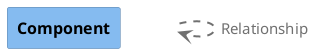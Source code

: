@startuml
set separator none

skinparam {
  shadowing false
  arrowFontSize 15
  defaultTextAlignment center
  wrapWidth 100
  maxMessageSize 100
}
hide stereotype

skinparam rectangle<<_transparent>> {
  BorderColor transparent
  BackgroundColor transparent
  FontColor transparent
}

skinparam rectangle<<1>> {
  BackgroundColor #85bbf0
  FontColor #000000
  BorderColor #5d82a8
}
rectangle "==Component" <<1>>

rectangle "." <<_transparent>> as 2
2 .[#707070,thickness=2].> 2 : "<color:#707070>Relationship"


@enduml